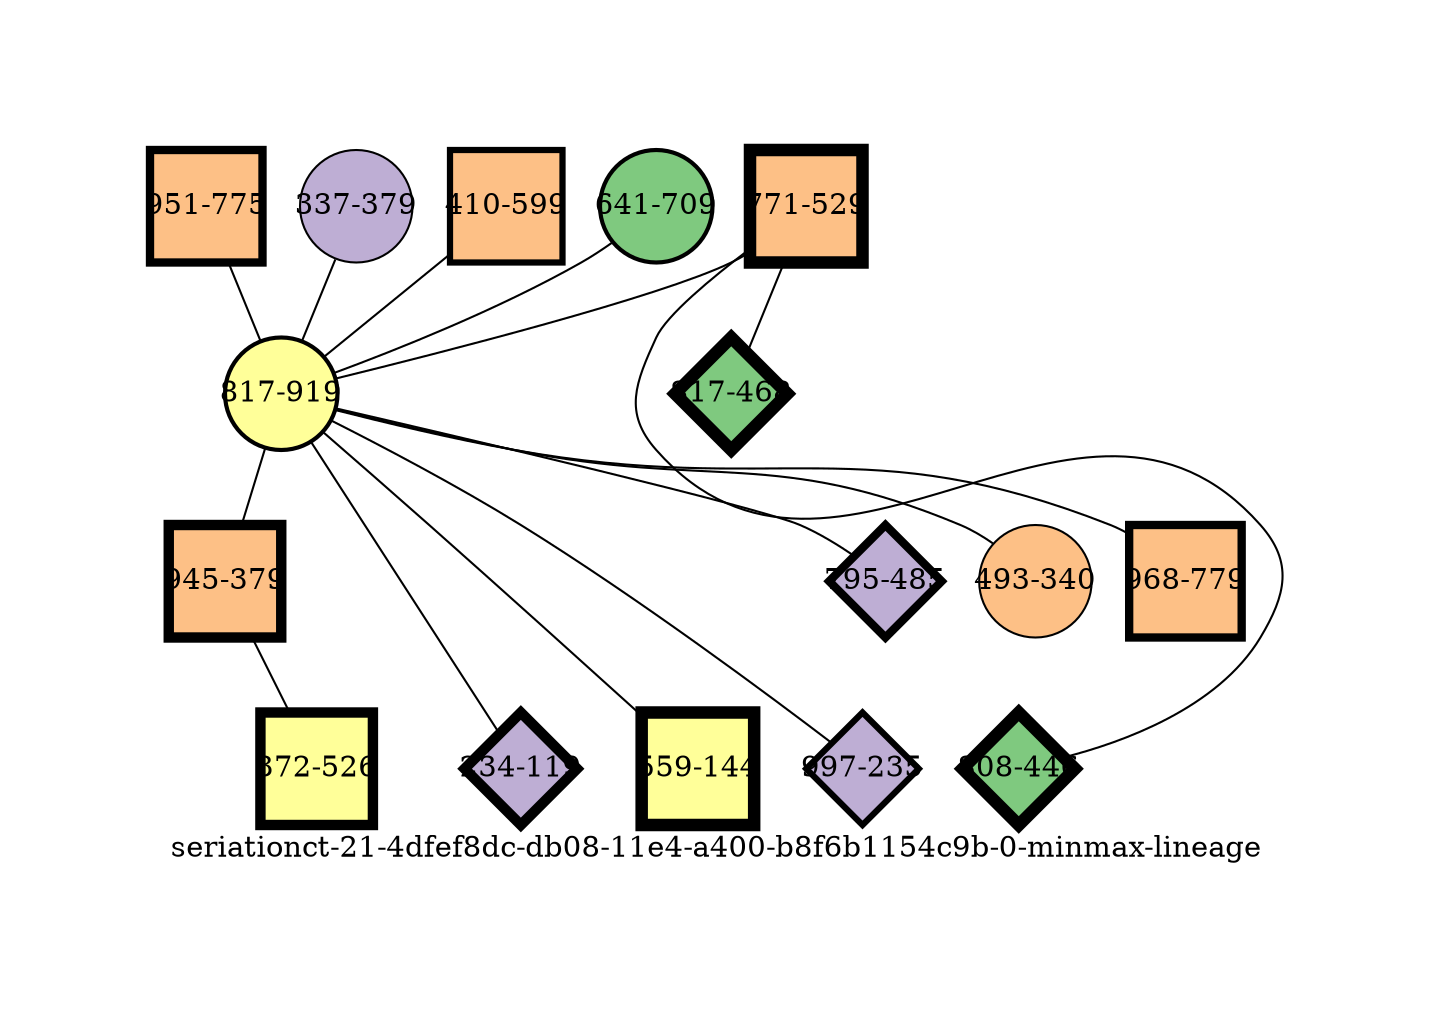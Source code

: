 strict graph "seriationct-21-4dfef8dc-db08-11e4-a400-b8f6b1154c9b-0-minmax-lineage" {
labelloc=b;
ratio=auto;
pad="1.0";
label="seriationct-21-4dfef8dc-db08-11e4-a400-b8f6b1154c9b-0-minmax-lineage";
node [width="0.75", style=filled, fixedsize=true, height="0.75", shape=circle, label=""];
0 [xCoordinate="775.0", appears_in_slice=4, yCoordinate="951.0", colorscheme=accent6, lineage_id=1, short_label="951-775", label="951-775", shape=square, cluster_id=2, fillcolor=3, size="500.0", id=4, penwidth="4.0"];
1 [xCoordinate="379.0", appears_in_slice=1, yCoordinate="337.0", colorscheme=accent6, lineage_id=0, short_label="337-379", label="337-379", shape=circle, cluster_id=1, fillcolor=2, size="500.0", id=1, penwidth="1.0"];
2 [xCoordinate="599.0", appears_in_slice=3, yCoordinate="410.0", colorscheme=accent6, lineage_id=1, short_label="410-599", label="410-599", shape=square, cluster_id=2, fillcolor=3, size="500.0", id=0, penwidth="3.0"];
3 [xCoordinate="529.0", appears_in_slice=6, yCoordinate="771.0", colorscheme=accent6, lineage_id=1, short_label="771-529", label="771-529", shape=square, cluster_id=2, fillcolor=3, size="500.0", id=2, penwidth="6.0"];
4 [xCoordinate="446.0", appears_in_slice=6, yCoordinate="808.0", colorscheme=accent6, lineage_id=2, short_label="808-446", label="808-446", shape=diamond, cluster_id=0, fillcolor=1, size="500.0", id=3, penwidth="6.0"];
5 [xCoordinate="709.0", appears_in_slice=2, yCoordinate="641.0", colorscheme=accent6, lineage_id=0, short_label="641-709", label="641-709", shape=circle, cluster_id=0, fillcolor=1, size="500.0", id=5, penwidth="2.0"];
6 [xCoordinate="468.0", appears_in_slice=6, yCoordinate="817.0", colorscheme=accent6, lineage_id=2, short_label="817-468", label="817-468", shape=diamond, cluster_id=0, fillcolor=1, size="500.0", id=6, penwidth="6.0"];
7 [xCoordinate="919.0", appears_in_slice=2, yCoordinate="817.0", colorscheme=accent6, lineage_id=0, short_label="817-919", label="817-919", shape=circle, cluster_id=3, fillcolor=4, size="500.0", id=7, penwidth="2.0"];
8 [xCoordinate="379.0", appears_in_slice=5, yCoordinate="945.0", colorscheme=accent6, lineage_id=1, short_label="945-379", label="945-379", shape=square, cluster_id=2, fillcolor=3, size="500.0", id=14, penwidth="5.0"];
9 [xCoordinate="119.0", appears_in_slice=5, yCoordinate="234.0", colorscheme=accent6, lineage_id=2, short_label="234-119", label="234-119", shape=diamond, cluster_id=1, fillcolor=2, size="500.0", id=9, penwidth="5.0"];
10 [xCoordinate="144.0", appears_in_slice=6, yCoordinate="559.0", colorscheme=accent6, lineage_id=1, short_label="559-144", label="559-144", shape=square, cluster_id=3, fillcolor=4, size="500.0", id=10, penwidth="6.0"];
11 [xCoordinate="235.0", appears_in_slice=3, yCoordinate="997.0", colorscheme=accent6, lineage_id=2, short_label="997-235", label="997-235", shape=diamond, cluster_id=1, fillcolor=2, size="500.0", id=11, penwidth="3.0"];
12 [xCoordinate="485.0", appears_in_slice=4, yCoordinate="795.0", colorscheme=accent6, lineage_id=2, short_label="795-485", label="795-485", shape=diamond, cluster_id=1, fillcolor=2, size="500.0", id=12, penwidth="4.0"];
13 [xCoordinate="526.0", appears_in_slice=5, yCoordinate="372.0", colorscheme=accent6, lineage_id=1, short_label="372-526", label="372-526", shape=square, cluster_id=3, fillcolor=4, size="500.0", id=13, penwidth="5.0"];
14 [xCoordinate="340.0", appears_in_slice=1, yCoordinate="493.0", colorscheme=accent6, lineage_id=0, short_label="493-340", label="493-340", shape=circle, cluster_id=2, fillcolor=3, size="500.0", id=8, penwidth="1.0"];
15 [xCoordinate="779.0", appears_in_slice=4, yCoordinate="968.0", colorscheme=accent6, lineage_id=1, short_label="968-779", label="968-779", shape=square, cluster_id=2, fillcolor=3, size="500.0", id=15, penwidth="4.0"];
0 -- 7  [inverseweight="2.386859183", weight="0.418960618674"];
1 -- 7  [inverseweight="2.73358760525", weight="0.365819627686"];
2 -- 7  [inverseweight="2.76348555178", weight="0.361861852093"];
3 -- 4  [inverseweight="15.875015875", weight="0.0629920629921"];
3 -- 6  [inverseweight="3.08842097899", weight="0.323790055437"];
3 -- 7  [inverseweight="2.80642125349", weight="0.356325693713"];
5 -- 7  [inverseweight="2.73236282469", weight="0.36598360619"];
7 -- 8  [inverseweight="2.55461386506", weight="0.391448591772"];
7 -- 9  [inverseweight="2.51367387229", weight="0.397824081725"];
7 -- 10  [inverseweight="2.93337129792", weight="0.340904678759"];
7 -- 11  [inverseweight="2.50633650966", weight="0.398988721645"];
7 -- 12  [inverseweight="2.52596136808", weight="0.395888873297"];
7 -- 14  [inverseweight="2.05700363713", weight="0.486144011585"];
7 -- 15  [inverseweight="2.61869848252", weight="0.381869087516"];
8 -- 13  [inverseweight="21.7186121382", weight="0.0460434577329"];
}
